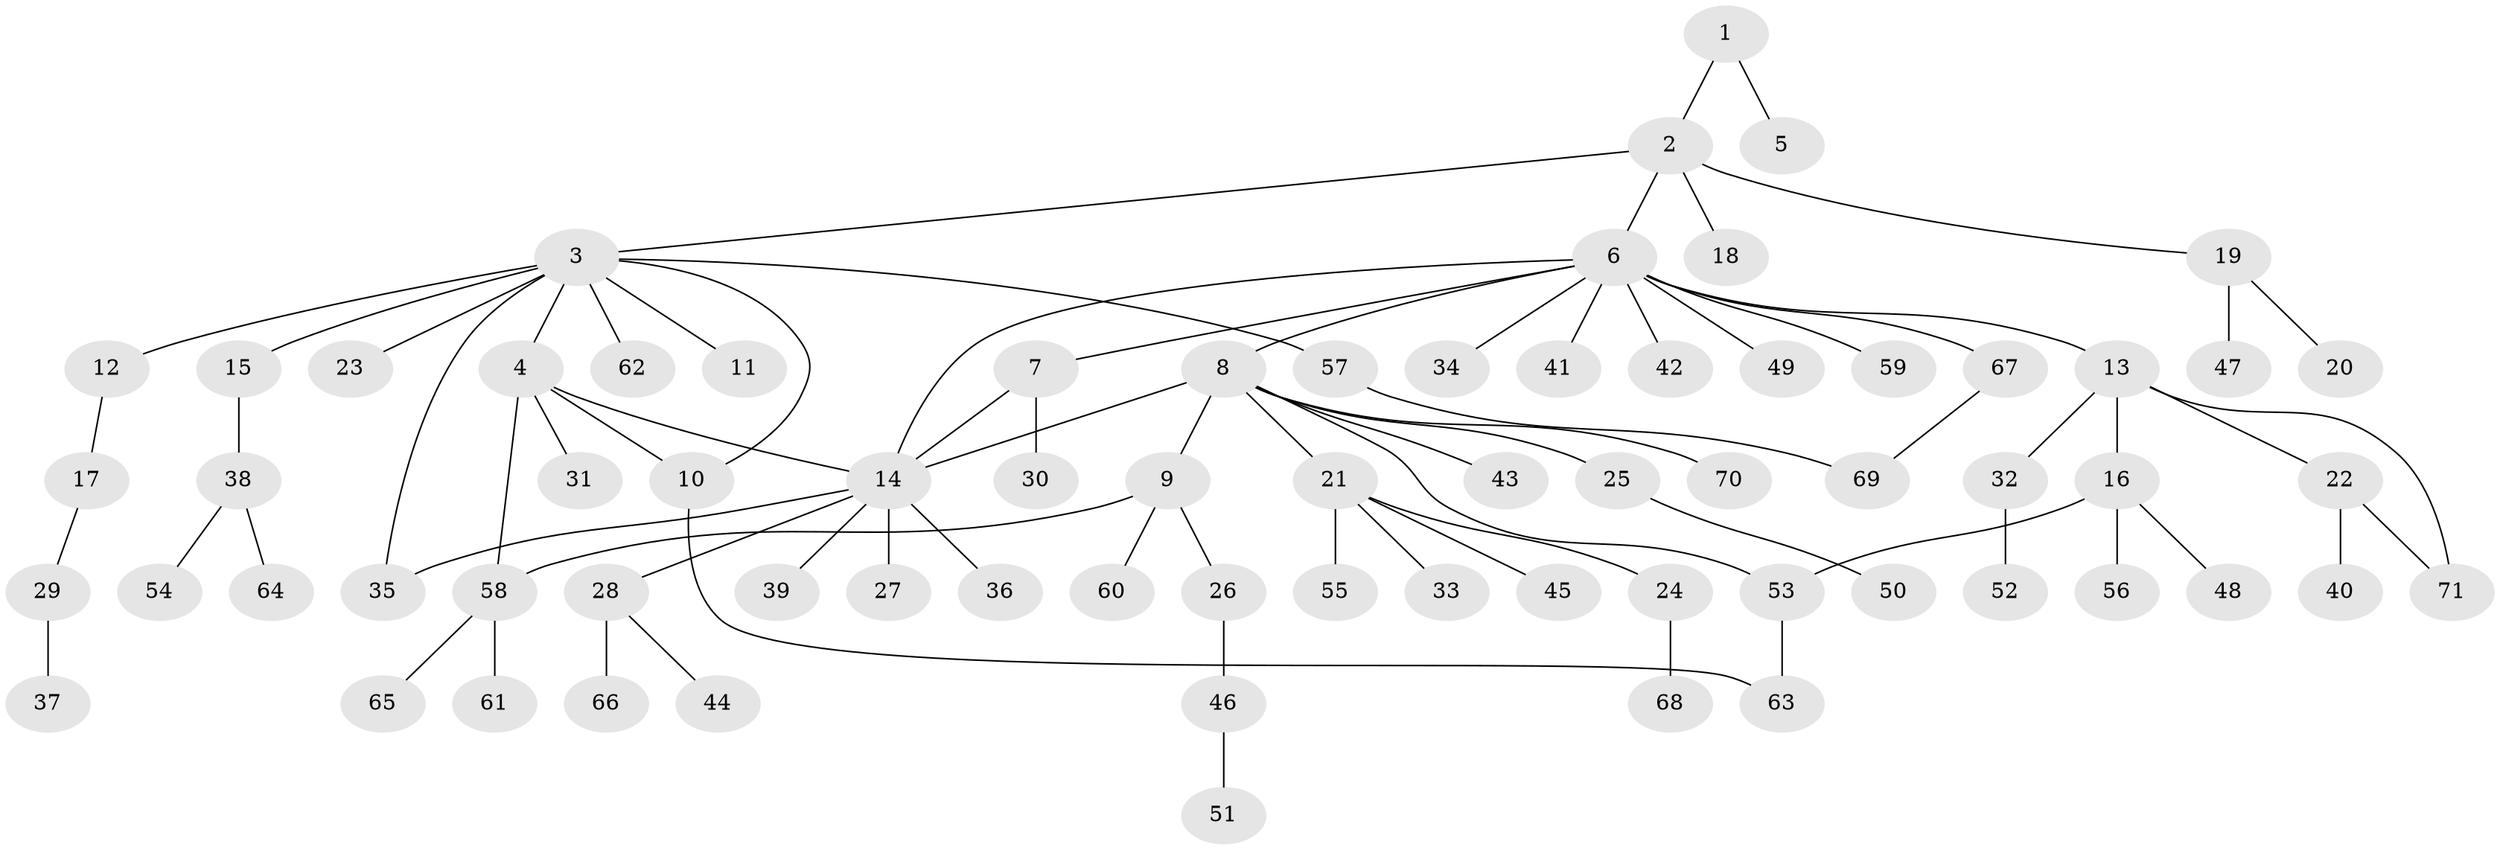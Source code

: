 // Generated by graph-tools (version 1.1) at 2025/11/02/27/25 16:11:12]
// undirected, 71 vertices, 80 edges
graph export_dot {
graph [start="1"]
  node [color=gray90,style=filled];
  1;
  2;
  3;
  4;
  5;
  6;
  7;
  8;
  9;
  10;
  11;
  12;
  13;
  14;
  15;
  16;
  17;
  18;
  19;
  20;
  21;
  22;
  23;
  24;
  25;
  26;
  27;
  28;
  29;
  30;
  31;
  32;
  33;
  34;
  35;
  36;
  37;
  38;
  39;
  40;
  41;
  42;
  43;
  44;
  45;
  46;
  47;
  48;
  49;
  50;
  51;
  52;
  53;
  54;
  55;
  56;
  57;
  58;
  59;
  60;
  61;
  62;
  63;
  64;
  65;
  66;
  67;
  68;
  69;
  70;
  71;
  1 -- 2;
  1 -- 5;
  2 -- 3;
  2 -- 6;
  2 -- 18;
  2 -- 19;
  3 -- 4;
  3 -- 10;
  3 -- 11;
  3 -- 12;
  3 -- 15;
  3 -- 23;
  3 -- 35;
  3 -- 57;
  3 -- 62;
  4 -- 10;
  4 -- 14;
  4 -- 31;
  4 -- 58;
  6 -- 7;
  6 -- 8;
  6 -- 13;
  6 -- 14;
  6 -- 34;
  6 -- 41;
  6 -- 42;
  6 -- 49;
  6 -- 59;
  6 -- 67;
  7 -- 14;
  7 -- 30;
  8 -- 9;
  8 -- 14;
  8 -- 21;
  8 -- 25;
  8 -- 43;
  8 -- 53;
  8 -- 70;
  9 -- 26;
  9 -- 58;
  9 -- 60;
  10 -- 63;
  12 -- 17;
  13 -- 16;
  13 -- 22;
  13 -- 32;
  13 -- 71;
  14 -- 27;
  14 -- 28;
  14 -- 35;
  14 -- 36;
  14 -- 39;
  15 -- 38;
  16 -- 48;
  16 -- 53;
  16 -- 56;
  17 -- 29;
  19 -- 20;
  19 -- 47;
  21 -- 24;
  21 -- 33;
  21 -- 45;
  21 -- 55;
  22 -- 40;
  22 -- 71;
  24 -- 68;
  25 -- 50;
  26 -- 46;
  28 -- 44;
  28 -- 66;
  29 -- 37;
  32 -- 52;
  38 -- 54;
  38 -- 64;
  46 -- 51;
  53 -- 63;
  57 -- 69;
  58 -- 61;
  58 -- 65;
  67 -- 69;
}
